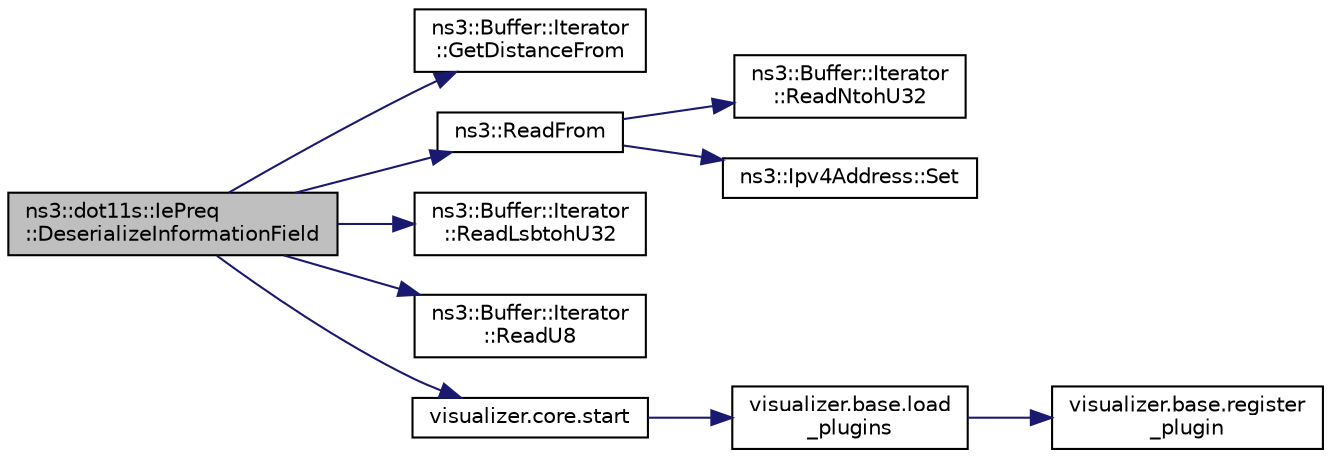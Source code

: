 digraph "ns3::dot11s::IePreq::DeserializeInformationField"
{
 // LATEX_PDF_SIZE
  edge [fontname="Helvetica",fontsize="10",labelfontname="Helvetica",labelfontsize="10"];
  node [fontname="Helvetica",fontsize="10",shape=record];
  rankdir="LR";
  Node1 [label="ns3::dot11s::IePreq\l::DeserializeInformationField",height=0.2,width=0.4,color="black", fillcolor="grey75", style="filled", fontcolor="black",tooltip="Deserialize information (i.e., the body of the IE, not including the Element ID and length octets)"];
  Node1 -> Node2 [color="midnightblue",fontsize="10",style="solid",fontname="Helvetica"];
  Node2 [label="ns3::Buffer::Iterator\l::GetDistanceFrom",height=0.2,width=0.4,color="black", fillcolor="white", style="filled",URL="$classns3_1_1_buffer_1_1_iterator.html#ace7ff52d4837c087ba47bc246ea3df64",tooltip=" "];
  Node1 -> Node3 [color="midnightblue",fontsize="10",style="solid",fontname="Helvetica"];
  Node3 [label="ns3::ReadFrom",height=0.2,width=0.4,color="black", fillcolor="white", style="filled",URL="$namespacens3.html#aeeba9f1570f031f9e401f76f51943805",tooltip="Read an Ipv4Address from a Buffer."];
  Node3 -> Node4 [color="midnightblue",fontsize="10",style="solid",fontname="Helvetica"];
  Node4 [label="ns3::Buffer::Iterator\l::ReadNtohU32",height=0.2,width=0.4,color="black", fillcolor="white", style="filled",URL="$classns3_1_1_buffer_1_1_iterator.html#af6873e0c53e5338902802dedff2159d1",tooltip=" "];
  Node3 -> Node5 [color="midnightblue",fontsize="10",style="solid",fontname="Helvetica"];
  Node5 [label="ns3::Ipv4Address::Set",height=0.2,width=0.4,color="black", fillcolor="white", style="filled",URL="$classns3_1_1_ipv4_address.html#a7204982c2906b7df3f73739ca472dacb",tooltip="input address is in host order."];
  Node1 -> Node6 [color="midnightblue",fontsize="10",style="solid",fontname="Helvetica"];
  Node6 [label="ns3::Buffer::Iterator\l::ReadLsbtohU32",height=0.2,width=0.4,color="black", fillcolor="white", style="filled",URL="$classns3_1_1_buffer_1_1_iterator.html#a393ecef0088e69e05b839dbdca2c6575",tooltip=" "];
  Node1 -> Node7 [color="midnightblue",fontsize="10",style="solid",fontname="Helvetica"];
  Node7 [label="ns3::Buffer::Iterator\l::ReadU8",height=0.2,width=0.4,color="black", fillcolor="white", style="filled",URL="$classns3_1_1_buffer_1_1_iterator.html#a7d7d5299e27ecf41aef37e315984ad5a",tooltip=" "];
  Node1 -> Node8 [color="midnightblue",fontsize="10",style="solid",fontname="Helvetica"];
  Node8 [label="visualizer.core.start",height=0.2,width=0.4,color="black", fillcolor="white", style="filled",URL="$namespacevisualizer_1_1core.html#a2a35e5d8a34af358b508dac8635754e0",tooltip=" "];
  Node8 -> Node9 [color="midnightblue",fontsize="10",style="solid",fontname="Helvetica"];
  Node9 [label="visualizer.base.load\l_plugins",height=0.2,width=0.4,color="black", fillcolor="white", style="filled",URL="$namespacevisualizer_1_1base.html#ad171497a5ff1afe0a73bedaebf35448f",tooltip=" "];
  Node9 -> Node10 [color="midnightblue",fontsize="10",style="solid",fontname="Helvetica"];
  Node10 [label="visualizer.base.register\l_plugin",height=0.2,width=0.4,color="black", fillcolor="white", style="filled",URL="$namespacevisualizer_1_1base.html#a6b0ffcff1e17ec4027496f50177e5b9e",tooltip=" "];
}

